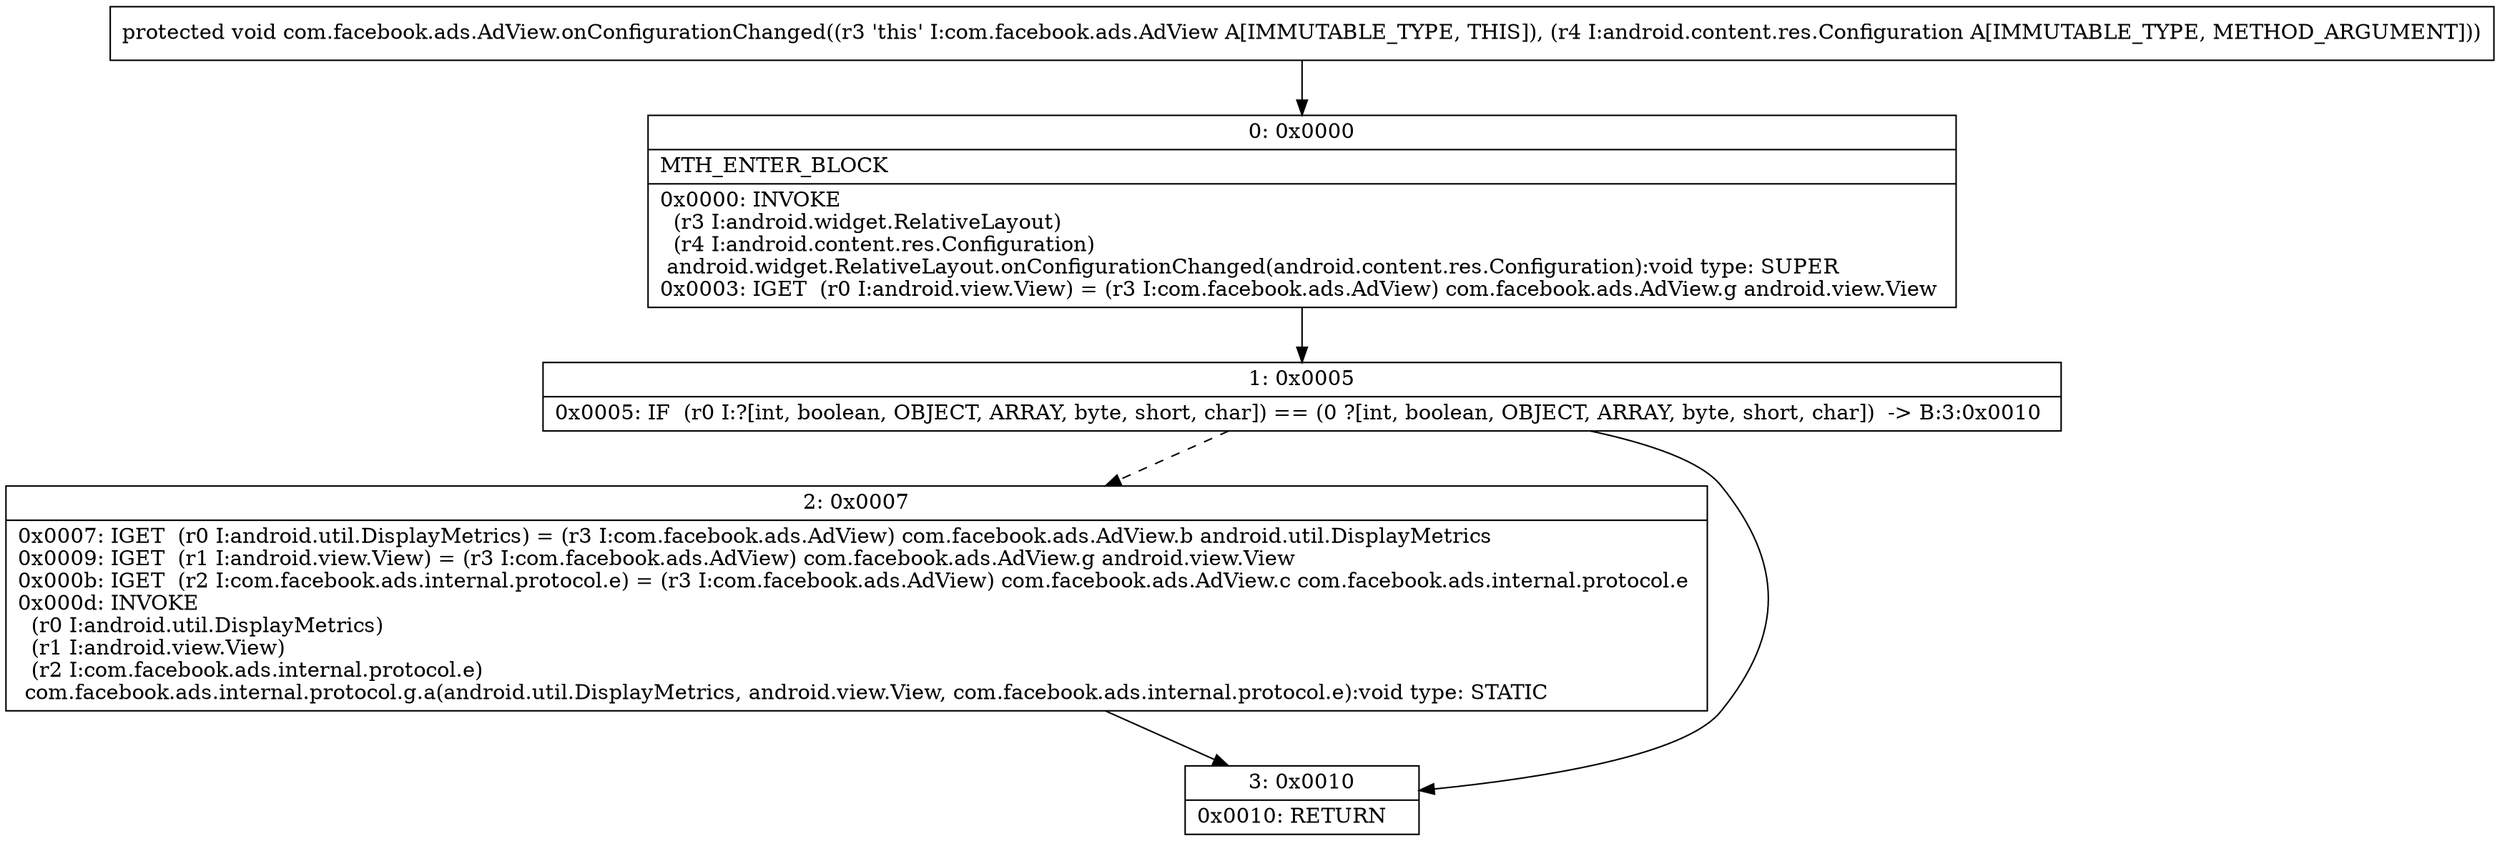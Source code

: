 digraph "CFG forcom.facebook.ads.AdView.onConfigurationChanged(Landroid\/content\/res\/Configuration;)V" {
Node_0 [shape=record,label="{0\:\ 0x0000|MTH_ENTER_BLOCK\l|0x0000: INVOKE  \l  (r3 I:android.widget.RelativeLayout)\l  (r4 I:android.content.res.Configuration)\l android.widget.RelativeLayout.onConfigurationChanged(android.content.res.Configuration):void type: SUPER \l0x0003: IGET  (r0 I:android.view.View) = (r3 I:com.facebook.ads.AdView) com.facebook.ads.AdView.g android.view.View \l}"];
Node_1 [shape=record,label="{1\:\ 0x0005|0x0005: IF  (r0 I:?[int, boolean, OBJECT, ARRAY, byte, short, char]) == (0 ?[int, boolean, OBJECT, ARRAY, byte, short, char])  \-\> B:3:0x0010 \l}"];
Node_2 [shape=record,label="{2\:\ 0x0007|0x0007: IGET  (r0 I:android.util.DisplayMetrics) = (r3 I:com.facebook.ads.AdView) com.facebook.ads.AdView.b android.util.DisplayMetrics \l0x0009: IGET  (r1 I:android.view.View) = (r3 I:com.facebook.ads.AdView) com.facebook.ads.AdView.g android.view.View \l0x000b: IGET  (r2 I:com.facebook.ads.internal.protocol.e) = (r3 I:com.facebook.ads.AdView) com.facebook.ads.AdView.c com.facebook.ads.internal.protocol.e \l0x000d: INVOKE  \l  (r0 I:android.util.DisplayMetrics)\l  (r1 I:android.view.View)\l  (r2 I:com.facebook.ads.internal.protocol.e)\l com.facebook.ads.internal.protocol.g.a(android.util.DisplayMetrics, android.view.View, com.facebook.ads.internal.protocol.e):void type: STATIC \l}"];
Node_3 [shape=record,label="{3\:\ 0x0010|0x0010: RETURN   \l}"];
MethodNode[shape=record,label="{protected void com.facebook.ads.AdView.onConfigurationChanged((r3 'this' I:com.facebook.ads.AdView A[IMMUTABLE_TYPE, THIS]), (r4 I:android.content.res.Configuration A[IMMUTABLE_TYPE, METHOD_ARGUMENT])) }"];
MethodNode -> Node_0;
Node_0 -> Node_1;
Node_1 -> Node_2[style=dashed];
Node_1 -> Node_3;
Node_2 -> Node_3;
}

